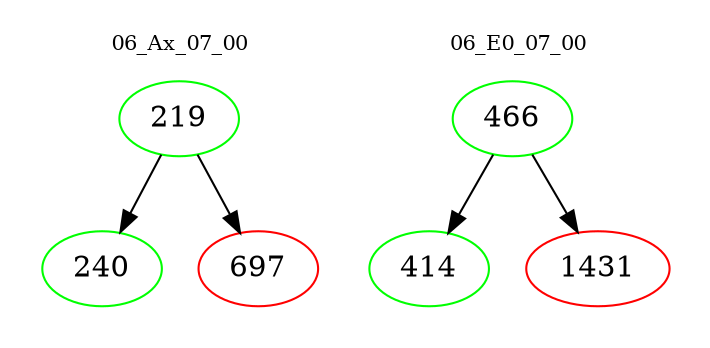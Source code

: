 digraph{
subgraph cluster_0 {
color = white
label = "06_Ax_07_00";
fontsize=10;
T0_219 [label="219", color="green"]
T0_219 -> T0_240 [color="black"]
T0_240 [label="240", color="green"]
T0_219 -> T0_697 [color="black"]
T0_697 [label="697", color="red"]
}
subgraph cluster_1 {
color = white
label = "06_E0_07_00";
fontsize=10;
T1_466 [label="466", color="green"]
T1_466 -> T1_414 [color="black"]
T1_414 [label="414", color="green"]
T1_466 -> T1_1431 [color="black"]
T1_1431 [label="1431", color="red"]
}
}
